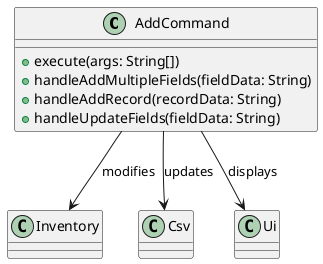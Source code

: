 @startuml AddCommandClassDiagram

class AddCommand {
    + execute(args: String[])
    + handleAddMultipleFields(fieldData: String)
    + handleAddRecord(recordData: String)
    + handleUpdateFields(fieldData: String)
}

class Inventory
class Csv
class Ui

AddCommand --> Inventory : modifies
AddCommand --> Csv : updates
AddCommand --> Ui : displays

@enduml
